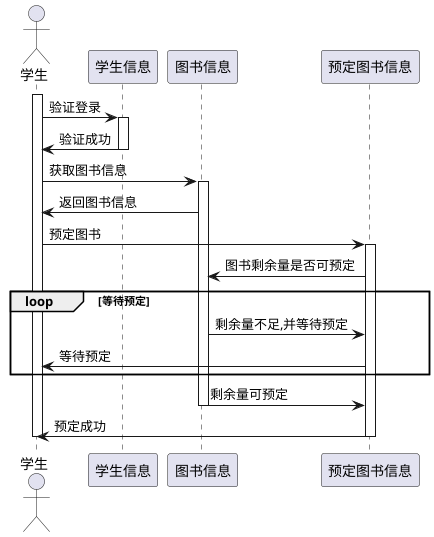 @startuml
actor 学生
activate 学生
学生 ->学生信息:验证登录
activate 学生信息
学生信息 ->学生:验证成功
deactivate 学生信息
学生->图书信息:获取图书信息
activate 图书信息
图书信息 ->学生:返回图书信息
学生->预定图书信息:预定图书
activate 预定图书信息
预定图书信息->图书信息:图书剩余量是否可预定
loop 等待预定
    图书信息->预定图书信息:剩余量不足,并等待预定
    预定图书信息->学生:等待预定
end
图书信息->预定图书信息:剩余量可预定
deactivate 图书信息
预定图书信息->学生:预定成功
deactivate 预定图书信息
deactivate 学生
@enduml